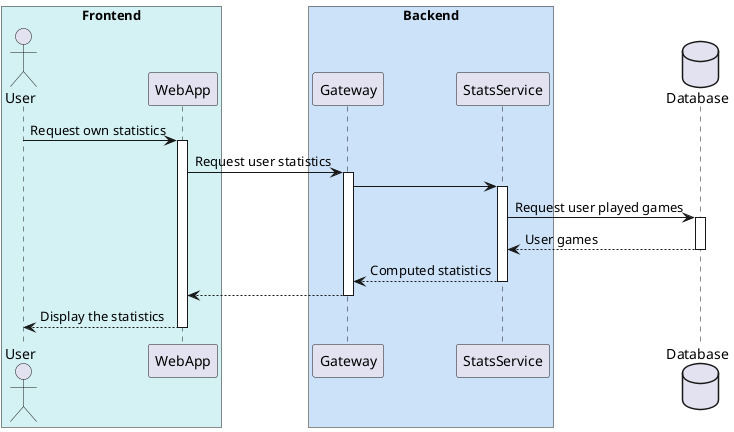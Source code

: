 @startuml
box "Frontend" #D4F1F4
actor User
participant WebApp
end box
box "Backend" #CCE2F9
participant Gateway
participant StatsService
end box
database Database

User -> WebApp: Request own statistics
activate WebApp
WebApp -> Gateway: Request user statistics 
activate Gateway
Gateway -> StatsService
activate StatsService
StatsService -> Database: Request user played games
activate Database
Database --> StatsService: User games
deactivate Database
StatsService --> Gateway: Computed statistics
deactivate StatsService
Gateway --> WebApp
deactivate Gateway
WebApp --> User: Display the statistics
deactivate WebApp

@enduml